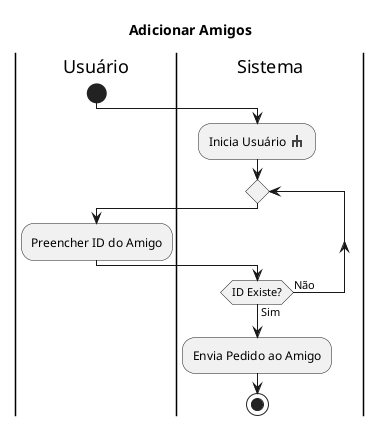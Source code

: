 @startuml

sprite $rake [16x16/8] {
0000000000000000
0000000jj0000000
0000000jj0000000
0005555jj5555000
000jjeejjeejj000
000jj00jj00jj000
000jj00jj00jj000
0000000000000000
}

title Adicionar Amigos

|Usuário|
start
|Sistema|
:Inicia Usuário <$rake>;
repeat
|Usuário|
:Preencher ID do Amigo;
|Sistema|
repeat while (ID Existe?) is (Não) not (Sim)
:Envia Pedido ao Amigo;
stop

@enduml